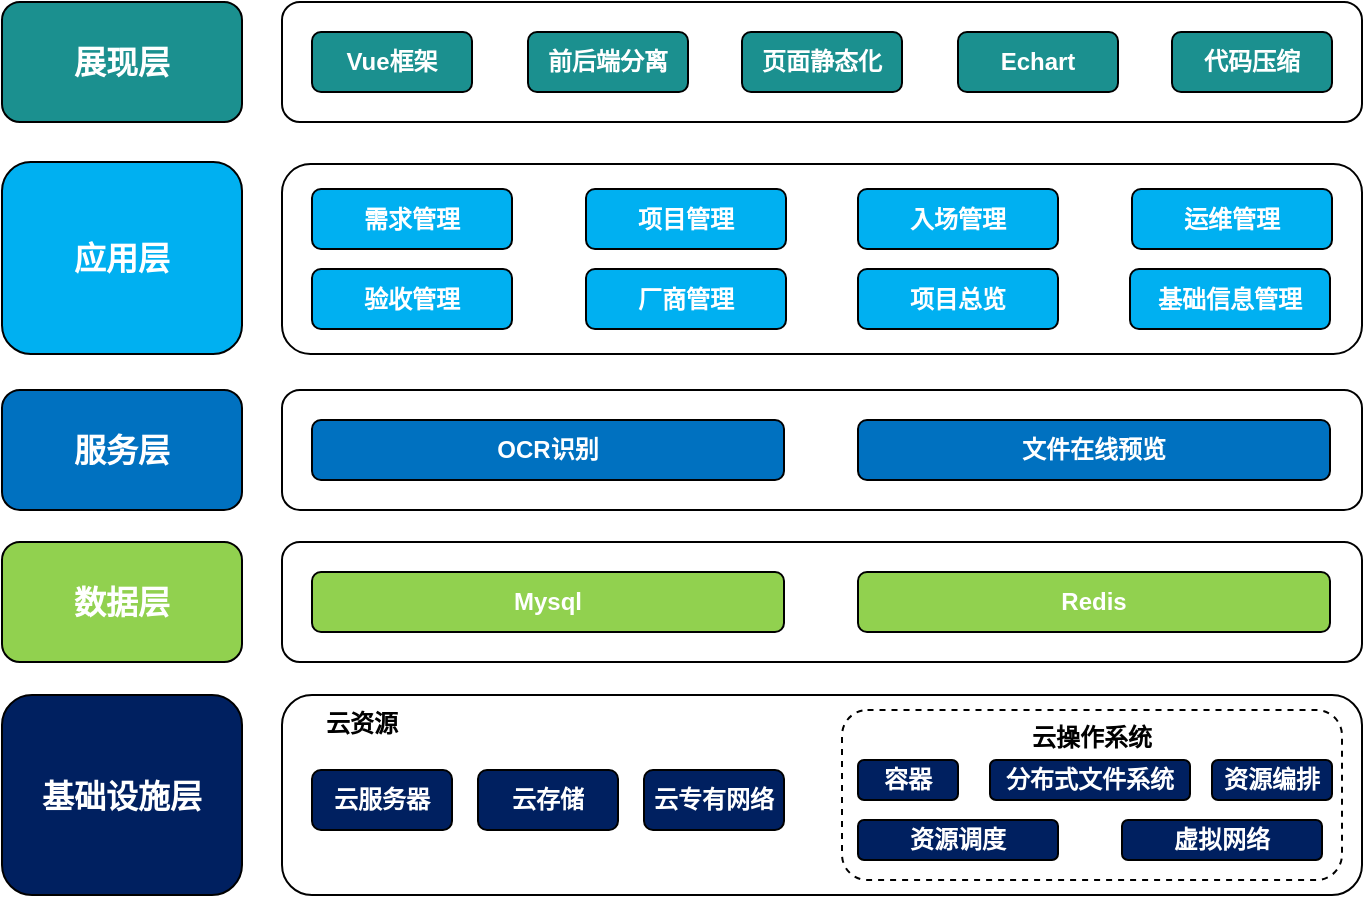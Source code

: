 <mxfile version="21.7.1" type="github">
  <diagram name="第 1 页" id="w1FX4nfx0FMLZE99oNJt">
    <mxGraphModel dx="1842" dy="984" grid="1" gridSize="10" guides="1" tooltips="1" connect="1" arrows="1" fold="1" page="1" pageScale="1" pageWidth="1920" pageHeight="1200" math="0" shadow="0">
      <root>
        <mxCell id="0" />
        <mxCell id="1" parent="0" />
        <mxCell id="aYRL7pBI6c4E8ijPrXm--1" value="基础设施层" style="rounded=1;whiteSpace=wrap;html=1;fillColor=#002060;fontColor=#FFFFFF;fontSize=16;fontStyle=1" vertex="1" parent="1">
          <mxGeometry x="300" y="566.5" width="120" height="100" as="geometry" />
        </mxCell>
        <mxCell id="aYRL7pBI6c4E8ijPrXm--2" value="数据层" style="rounded=1;whiteSpace=wrap;html=1;fillColor=#91d14f;fontColor=#FFFFFF;fontSize=16;fontStyle=1" vertex="1" parent="1">
          <mxGeometry x="300" y="490" width="120" height="60" as="geometry" />
        </mxCell>
        <mxCell id="aYRL7pBI6c4E8ijPrXm--3" value="服务层" style="rounded=1;whiteSpace=wrap;html=1;fillColor=#0071c0;fontColor=#FFFFFF;fontSize=16;fontStyle=1" vertex="1" parent="1">
          <mxGeometry x="300" y="414" width="120" height="60" as="geometry" />
        </mxCell>
        <mxCell id="aYRL7pBI6c4E8ijPrXm--4" value="应用层" style="rounded=1;whiteSpace=wrap;html=1;fillColor=#00b0f1;strokeColor=#000000;fontColor=#FFFFFF;fontSize=16;fontStyle=1" vertex="1" parent="1">
          <mxGeometry x="300" y="300" width="120" height="96" as="geometry" />
        </mxCell>
        <mxCell id="aYRL7pBI6c4E8ijPrXm--5" value="展现层" style="rounded=1;whiteSpace=wrap;html=1;fillColor=#1b908f;strokeColor=#000000;fontColor=#FFFFFF;fontSize=16;fontStyle=1" vertex="1" parent="1">
          <mxGeometry x="300" y="220" width="120" height="60" as="geometry" />
        </mxCell>
        <mxCell id="aYRL7pBI6c4E8ijPrXm--6" value="" style="rounded=1;whiteSpace=wrap;html=1;" vertex="1" parent="1">
          <mxGeometry x="440" y="220" width="540" height="60" as="geometry" />
        </mxCell>
        <mxCell id="aYRL7pBI6c4E8ijPrXm--7" value="页面静态化" style="rounded=1;whiteSpace=wrap;html=1;fillColor=#1B908F;fontColor=#FFFFFF;fontStyle=1" vertex="1" parent="1">
          <mxGeometry x="670" y="235" width="80" height="30" as="geometry" />
        </mxCell>
        <mxCell id="aYRL7pBI6c4E8ijPrXm--8" value="Vue框架" style="rounded=1;whiteSpace=wrap;html=1;fillColor=#1B908F;fontColor=#FFFFFF;fontStyle=1" vertex="1" parent="1">
          <mxGeometry x="455" y="235" width="80" height="30" as="geometry" />
        </mxCell>
        <mxCell id="aYRL7pBI6c4E8ijPrXm--9" value="前后端分离" style="rounded=1;whiteSpace=wrap;html=1;fillColor=#1B908F;fontColor=#FFFFFF;fontStyle=1" vertex="1" parent="1">
          <mxGeometry x="563" y="235" width="80" height="30" as="geometry" />
        </mxCell>
        <mxCell id="aYRL7pBI6c4E8ijPrXm--10" value="Echart" style="rounded=1;whiteSpace=wrap;html=1;fillColor=#1B908F;fontColor=#FFFFFF;fontStyle=1" vertex="1" parent="1">
          <mxGeometry x="778" y="235" width="80" height="30" as="geometry" />
        </mxCell>
        <mxCell id="aYRL7pBI6c4E8ijPrXm--11" value="" style="rounded=1;whiteSpace=wrap;html=1;fontColor=#FFFFFF;fontStyle=1" vertex="1" parent="1">
          <mxGeometry x="440" y="490" width="540" height="60" as="geometry" />
        </mxCell>
        <mxCell id="aYRL7pBI6c4E8ijPrXm--13" value="Mysql" style="rounded=1;whiteSpace=wrap;html=1;fillColor=#91D14F;fontColor=#FFFFFF;fontStyle=1" vertex="1" parent="1">
          <mxGeometry x="455" y="505" width="236" height="30" as="geometry" />
        </mxCell>
        <mxCell id="aYRL7pBI6c4E8ijPrXm--14" value="Redis" style="rounded=1;whiteSpace=wrap;html=1;fillColor=#91D14F;fontColor=#FFFFFF;fontStyle=1" vertex="1" parent="1">
          <mxGeometry x="728" y="505" width="236" height="30" as="geometry" />
        </mxCell>
        <mxCell id="aYRL7pBI6c4E8ijPrXm--17" value="" style="rounded=1;whiteSpace=wrap;html=1;fontColor=#FFFFFF;fontStyle=1" vertex="1" parent="1">
          <mxGeometry x="440" y="414" width="540" height="60" as="geometry" />
        </mxCell>
        <mxCell id="aYRL7pBI6c4E8ijPrXm--18" value="OCR识别" style="rounded=1;whiteSpace=wrap;html=1;fillColor=#0071C0;fontColor=#FFFFFF;fontStyle=1" vertex="1" parent="1">
          <mxGeometry x="455" y="429" width="236" height="30" as="geometry" />
        </mxCell>
        <mxCell id="aYRL7pBI6c4E8ijPrXm--19" value="文件在线预览" style="rounded=1;whiteSpace=wrap;html=1;fillColor=#0071C0;fontColor=#FFFFFF;fontStyle=1" vertex="1" parent="1">
          <mxGeometry x="728" y="429" width="236" height="30" as="geometry" />
        </mxCell>
        <mxCell id="aYRL7pBI6c4E8ijPrXm--20" value="云资源" style="rounded=1;whiteSpace=wrap;html=1;verticalAlign=top;align=left;spacingLeft=20;fontStyle=1" vertex="1" parent="1">
          <mxGeometry x="440" y="566.5" width="540" height="100" as="geometry" />
        </mxCell>
        <mxCell id="aYRL7pBI6c4E8ijPrXm--21" value="云服务器" style="rounded=1;whiteSpace=wrap;html=1;fillColor=#002060;fontColor=#FFFFFF;fontStyle=1;flipH=0;flipV=1;" vertex="1" parent="1">
          <mxGeometry x="455" y="604" width="70" height="30" as="geometry" />
        </mxCell>
        <mxCell id="aYRL7pBI6c4E8ijPrXm--22" value="云专有网络" style="rounded=1;whiteSpace=wrap;html=1;fillColor=#002060;fontColor=#FFFFFF;fontStyle=1;flipH=0;flipV=1;" vertex="1" parent="1">
          <mxGeometry x="621" y="604" width="70" height="30" as="geometry" />
        </mxCell>
        <mxCell id="aYRL7pBI6c4E8ijPrXm--23" value="云存储" style="rounded=1;whiteSpace=wrap;html=1;fillColor=#002060;fontColor=#FFFFFF;fontStyle=1;flipH=0;flipV=1;" vertex="1" parent="1">
          <mxGeometry x="538" y="604" width="70" height="30" as="geometry" />
        </mxCell>
        <mxCell id="aYRL7pBI6c4E8ijPrXm--26" value="" style="rounded=1;whiteSpace=wrap;html=1;fontColor=#FFFFFF;fontStyle=1" vertex="1" parent="1">
          <mxGeometry x="440" y="301" width="540" height="95" as="geometry" />
        </mxCell>
        <mxCell id="aYRL7pBI6c4E8ijPrXm--29" value="代码压缩" style="rounded=1;whiteSpace=wrap;html=1;fillColor=#1B908F;fontColor=#FFFFFF;fontStyle=1" vertex="1" parent="1">
          <mxGeometry x="885" y="235" width="80" height="30" as="geometry" />
        </mxCell>
        <mxCell id="aYRL7pBI6c4E8ijPrXm--38" value="云操作系统" style="rounded=1;whiteSpace=wrap;html=1;verticalAlign=top;dashed=1;fontStyle=1" vertex="1" parent="1">
          <mxGeometry x="720" y="574" width="250" height="85" as="geometry" />
        </mxCell>
        <mxCell id="aYRL7pBI6c4E8ijPrXm--32" value="容器" style="rounded=1;whiteSpace=wrap;html=1;fillColor=#002060;fontColor=#FFFFFF;fontStyle=1" vertex="1" parent="1">
          <mxGeometry x="728" y="599" width="50" height="20" as="geometry" />
        </mxCell>
        <mxCell id="aYRL7pBI6c4E8ijPrXm--33" value="分布式文件系统" style="rounded=1;whiteSpace=wrap;html=1;fillColor=#002060;fontColor=#FFFFFF;fontStyle=1" vertex="1" parent="1">
          <mxGeometry x="794" y="599" width="100" height="20" as="geometry" />
        </mxCell>
        <mxCell id="aYRL7pBI6c4E8ijPrXm--34" value="资源编排" style="rounded=1;whiteSpace=wrap;html=1;fillColor=#002060;fontColor=#FFFFFF;fontStyle=1" vertex="1" parent="1">
          <mxGeometry x="905" y="599" width="60" height="20" as="geometry" />
        </mxCell>
        <mxCell id="aYRL7pBI6c4E8ijPrXm--36" value="虚拟网络" style="rounded=1;whiteSpace=wrap;html=1;fillColor=#002060;fontColor=#FFFFFF;fontStyle=1" vertex="1" parent="1">
          <mxGeometry x="860" y="629" width="100" height="20" as="geometry" />
        </mxCell>
        <mxCell id="aYRL7pBI6c4E8ijPrXm--37" value="资源调度" style="rounded=1;whiteSpace=wrap;html=1;fillColor=#002060;fontColor=#FFFFFF;fontStyle=1" vertex="1" parent="1">
          <mxGeometry x="728" y="629" width="100" height="20" as="geometry" />
        </mxCell>
        <mxCell id="aYRL7pBI6c4E8ijPrXm--39" value="需求管理" style="rounded=1;whiteSpace=wrap;html=1;fillColor=#00B0F1;fontColor=#FFFFFF;fontStyle=1" vertex="1" parent="1">
          <mxGeometry x="455" y="313.5" width="100" height="30" as="geometry" />
        </mxCell>
        <mxCell id="aYRL7pBI6c4E8ijPrXm--40" value="项目管理" style="rounded=1;whiteSpace=wrap;html=1;fillColor=#00B0F1;fontColor=#FFFFFF;fontStyle=1" vertex="1" parent="1">
          <mxGeometry x="592" y="313.5" width="100" height="30" as="geometry" />
        </mxCell>
        <mxCell id="aYRL7pBI6c4E8ijPrXm--42" value="验收管理" style="rounded=1;whiteSpace=wrap;html=1;fillColor=#00B0F1;fontColor=#FFFFFF;fontStyle=1" vertex="1" parent="1">
          <mxGeometry x="455" y="353.5" width="100" height="30" as="geometry" />
        </mxCell>
        <mxCell id="aYRL7pBI6c4E8ijPrXm--43" value="入场管理" style="rounded=1;whiteSpace=wrap;html=1;fillColor=#00B0F1;fontColor=#FFFFFF;fontStyle=1" vertex="1" parent="1">
          <mxGeometry x="728" y="313.5" width="100" height="30" as="geometry" />
        </mxCell>
        <mxCell id="aYRL7pBI6c4E8ijPrXm--44" value="运维管理" style="rounded=1;whiteSpace=wrap;html=1;fillColor=#00B0F1;fontColor=#FFFFFF;fontStyle=1" vertex="1" parent="1">
          <mxGeometry x="865" y="313.5" width="100" height="30" as="geometry" />
        </mxCell>
        <mxCell id="aYRL7pBI6c4E8ijPrXm--45" value="厂商管理" style="rounded=1;whiteSpace=wrap;html=1;fillColor=#00B0F1;fontColor=#FFFFFF;fontStyle=1" vertex="1" parent="1">
          <mxGeometry x="592" y="353.5" width="100" height="30" as="geometry" />
        </mxCell>
        <mxCell id="aYRL7pBI6c4E8ijPrXm--46" value="基础信息管理" style="rounded=1;whiteSpace=wrap;html=1;fillColor=#00B0F1;fontColor=#FFFFFF;fontStyle=1" vertex="1" parent="1">
          <mxGeometry x="864" y="353.5" width="100" height="30" as="geometry" />
        </mxCell>
        <mxCell id="aYRL7pBI6c4E8ijPrXm--47" value="项目总览" style="rounded=1;whiteSpace=wrap;html=1;fillColor=#00B0F1;fontColor=#FFFFFF;fontStyle=1" vertex="1" parent="1">
          <mxGeometry x="728" y="353.5" width="100" height="30" as="geometry" />
        </mxCell>
      </root>
    </mxGraphModel>
  </diagram>
</mxfile>
